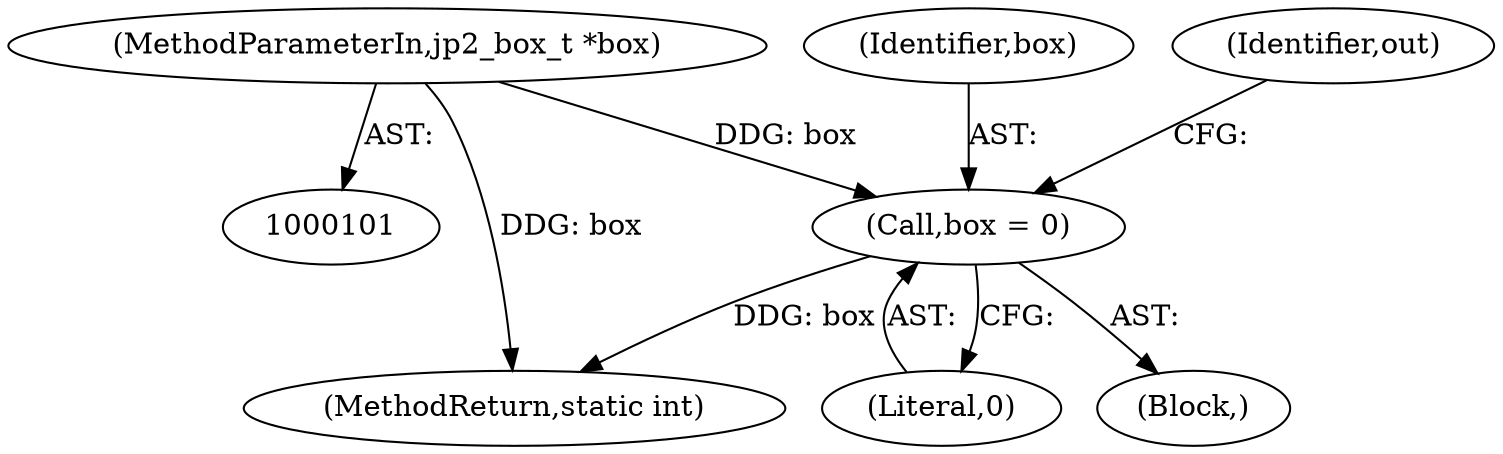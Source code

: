 digraph "0_jasper_e96fc4fdd525fa0ede28074a7e2b1caf94b58b0d_6@pointer" {
"1000114" [label="(Call,box = 0)"];
"1000102" [label="(MethodParameterIn,jp2_box_t *box)"];
"1000114" [label="(Call,box = 0)"];
"1000116" [label="(Literal,0)"];
"1000115" [label="(Identifier,box)"];
"1000102" [label="(MethodParameterIn,jp2_box_t *box)"];
"1000123" [label="(MethodReturn,static int)"];
"1000118" [label="(Identifier,out)"];
"1000104" [label="(Block,)"];
"1000114" -> "1000104"  [label="AST: "];
"1000114" -> "1000116"  [label="CFG: "];
"1000115" -> "1000114"  [label="AST: "];
"1000116" -> "1000114"  [label="AST: "];
"1000118" -> "1000114"  [label="CFG: "];
"1000114" -> "1000123"  [label="DDG: box"];
"1000102" -> "1000114"  [label="DDG: box"];
"1000102" -> "1000101"  [label="AST: "];
"1000102" -> "1000123"  [label="DDG: box"];
}
